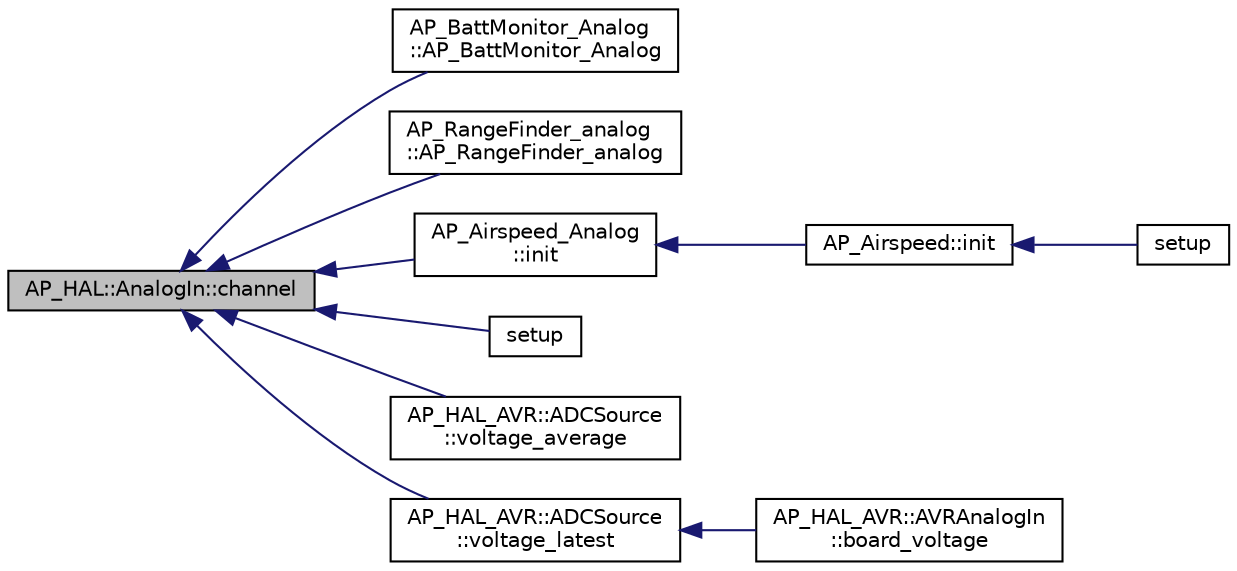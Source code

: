 digraph "AP_HAL::AnalogIn::channel"
{
 // INTERACTIVE_SVG=YES
  edge [fontname="Helvetica",fontsize="10",labelfontname="Helvetica",labelfontsize="10"];
  node [fontname="Helvetica",fontsize="10",shape=record];
  rankdir="LR";
  Node1 [label="AP_HAL::AnalogIn::channel",height=0.2,width=0.4,color="black", fillcolor="grey75", style="filled" fontcolor="black"];
  Node1 -> Node2 [dir="back",color="midnightblue",fontsize="10",style="solid",fontname="Helvetica"];
  Node2 [label="AP_BattMonitor_Analog\l::AP_BattMonitor_Analog",height=0.2,width=0.4,color="black", fillcolor="white", style="filled",URL="$classAP__BattMonitor__Analog.html#a5429534a064ce70fa2d061e1db62e9b8",tooltip="Constructor. "];
  Node1 -> Node3 [dir="back",color="midnightblue",fontsize="10",style="solid",fontname="Helvetica"];
  Node3 [label="AP_RangeFinder_analog\l::AP_RangeFinder_analog",height=0.2,width=0.4,color="black", fillcolor="white", style="filled",URL="$classAP__RangeFinder__analog.html#a04bfb7df1a0952c471040ca4c885fdb1"];
  Node1 -> Node4 [dir="back",color="midnightblue",fontsize="10",style="solid",fontname="Helvetica"];
  Node4 [label="AP_Airspeed_Analog\l::init",height=0.2,width=0.4,color="black", fillcolor="white", style="filled",URL="$classAP__Airspeed__Analog.html#a378d85fdc155c83dcee1858040712904"];
  Node4 -> Node5 [dir="back",color="midnightblue",fontsize="10",style="solid",fontname="Helvetica"];
  Node5 [label="AP_Airspeed::init",height=0.2,width=0.4,color="black", fillcolor="white", style="filled",URL="$classAP__Airspeed.html#a7499575104f24c6502e1148c353d9637"];
  Node5 -> Node6 [dir="back",color="midnightblue",fontsize="10",style="solid",fontname="Helvetica"];
  Node6 [label="setup",height=0.2,width=0.4,color="black", fillcolor="white", style="filled",URL="$Airspeed_8pde.html#a4fc01d736fe50cf5b977f755b675f11d"];
  Node1 -> Node7 [dir="back",color="midnightblue",fontsize="10",style="solid",fontname="Helvetica"];
  Node7 [label="setup",height=0.2,width=0.4,color="black", fillcolor="white", style="filled",URL="$examples_2AnalogIn_2AnalogIn_8pde.html#a7dfd9b79bc5a37d7df40207afbc5431f"];
  Node1 -> Node8 [dir="back",color="midnightblue",fontsize="10",style="solid",fontname="Helvetica"];
  Node8 [label="AP_HAL_AVR::ADCSource\l::voltage_average",height=0.2,width=0.4,color="black", fillcolor="white", style="filled",URL="$classAP__HAL__AVR_1_1ADCSource.html#a2377e307aa7e56c344ad59bcd9a5d2c5"];
  Node1 -> Node9 [dir="back",color="midnightblue",fontsize="10",style="solid",fontname="Helvetica"];
  Node9 [label="AP_HAL_AVR::ADCSource\l::voltage_latest",height=0.2,width=0.4,color="black", fillcolor="white", style="filled",URL="$classAP__HAL__AVR_1_1ADCSource.html#a4fc59be8a234a9b23511b5f1feaf0dc2"];
  Node9 -> Node10 [dir="back",color="midnightblue",fontsize="10",style="solid",fontname="Helvetica"];
  Node10 [label="AP_HAL_AVR::AVRAnalogIn\l::board_voltage",height=0.2,width=0.4,color="black", fillcolor="white", style="filled",URL="$classAP__HAL__AVR_1_1AVRAnalogIn.html#a57f3cc3accfa7f97af33382e9cdec748"];
}
